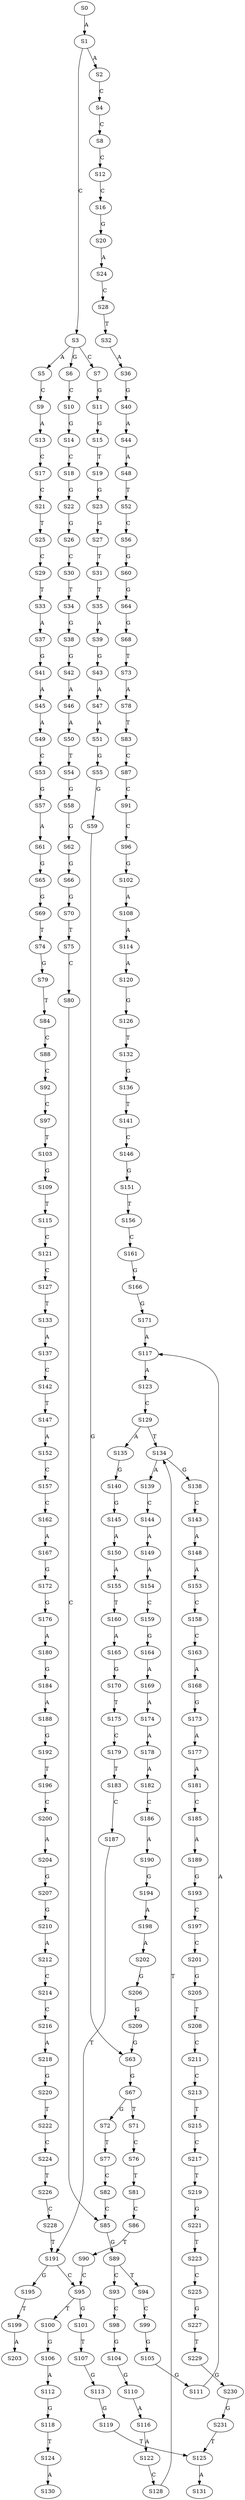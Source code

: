 strict digraph  {
	S0 -> S1 [ label = A ];
	S1 -> S2 [ label = A ];
	S1 -> S3 [ label = C ];
	S2 -> S4 [ label = C ];
	S3 -> S5 [ label = A ];
	S3 -> S6 [ label = G ];
	S3 -> S7 [ label = C ];
	S4 -> S8 [ label = C ];
	S5 -> S9 [ label = C ];
	S6 -> S10 [ label = C ];
	S7 -> S11 [ label = G ];
	S8 -> S12 [ label = C ];
	S9 -> S13 [ label = A ];
	S10 -> S14 [ label = G ];
	S11 -> S15 [ label = G ];
	S12 -> S16 [ label = C ];
	S13 -> S17 [ label = C ];
	S14 -> S18 [ label = C ];
	S15 -> S19 [ label = T ];
	S16 -> S20 [ label = G ];
	S17 -> S21 [ label = C ];
	S18 -> S22 [ label = G ];
	S19 -> S23 [ label = G ];
	S20 -> S24 [ label = A ];
	S21 -> S25 [ label = T ];
	S22 -> S26 [ label = G ];
	S23 -> S27 [ label = G ];
	S24 -> S28 [ label = C ];
	S25 -> S29 [ label = C ];
	S26 -> S30 [ label = C ];
	S27 -> S31 [ label = T ];
	S28 -> S32 [ label = T ];
	S29 -> S33 [ label = T ];
	S30 -> S34 [ label = T ];
	S31 -> S35 [ label = T ];
	S32 -> S36 [ label = A ];
	S33 -> S37 [ label = A ];
	S34 -> S38 [ label = G ];
	S35 -> S39 [ label = A ];
	S36 -> S40 [ label = G ];
	S37 -> S41 [ label = G ];
	S38 -> S42 [ label = G ];
	S39 -> S43 [ label = G ];
	S40 -> S44 [ label = A ];
	S41 -> S45 [ label = A ];
	S42 -> S46 [ label = A ];
	S43 -> S47 [ label = A ];
	S44 -> S48 [ label = A ];
	S45 -> S49 [ label = A ];
	S46 -> S50 [ label = A ];
	S47 -> S51 [ label = A ];
	S48 -> S52 [ label = T ];
	S49 -> S53 [ label = C ];
	S50 -> S54 [ label = T ];
	S51 -> S55 [ label = G ];
	S52 -> S56 [ label = C ];
	S53 -> S57 [ label = G ];
	S54 -> S58 [ label = G ];
	S55 -> S59 [ label = G ];
	S56 -> S60 [ label = G ];
	S57 -> S61 [ label = A ];
	S58 -> S62 [ label = G ];
	S59 -> S63 [ label = G ];
	S60 -> S64 [ label = G ];
	S61 -> S65 [ label = G ];
	S62 -> S66 [ label = G ];
	S63 -> S67 [ label = G ];
	S64 -> S68 [ label = G ];
	S65 -> S69 [ label = G ];
	S66 -> S70 [ label = G ];
	S67 -> S71 [ label = T ];
	S67 -> S72 [ label = G ];
	S68 -> S73 [ label = T ];
	S69 -> S74 [ label = T ];
	S70 -> S75 [ label = T ];
	S71 -> S76 [ label = C ];
	S72 -> S77 [ label = T ];
	S73 -> S78 [ label = A ];
	S74 -> S79 [ label = G ];
	S75 -> S80 [ label = C ];
	S76 -> S81 [ label = T ];
	S77 -> S82 [ label = C ];
	S78 -> S83 [ label = T ];
	S79 -> S84 [ label = T ];
	S80 -> S85 [ label = C ];
	S81 -> S86 [ label = C ];
	S82 -> S85 [ label = C ];
	S83 -> S87 [ label = C ];
	S84 -> S88 [ label = C ];
	S85 -> S89 [ label = G ];
	S86 -> S90 [ label = T ];
	S87 -> S91 [ label = C ];
	S88 -> S92 [ label = C ];
	S89 -> S93 [ label = C ];
	S89 -> S94 [ label = T ];
	S90 -> S95 [ label = C ];
	S91 -> S96 [ label = C ];
	S92 -> S97 [ label = C ];
	S93 -> S98 [ label = C ];
	S94 -> S99 [ label = C ];
	S95 -> S100 [ label = T ];
	S95 -> S101 [ label = G ];
	S96 -> S102 [ label = G ];
	S97 -> S103 [ label = T ];
	S98 -> S104 [ label = G ];
	S99 -> S105 [ label = G ];
	S100 -> S106 [ label = G ];
	S101 -> S107 [ label = T ];
	S102 -> S108 [ label = A ];
	S103 -> S109 [ label = G ];
	S104 -> S110 [ label = G ];
	S105 -> S111 [ label = G ];
	S106 -> S112 [ label = A ];
	S107 -> S113 [ label = G ];
	S108 -> S114 [ label = A ];
	S109 -> S115 [ label = T ];
	S110 -> S116 [ label = A ];
	S111 -> S117 [ label = A ];
	S112 -> S118 [ label = G ];
	S113 -> S119 [ label = G ];
	S114 -> S120 [ label = A ];
	S115 -> S121 [ label = C ];
	S116 -> S122 [ label = A ];
	S117 -> S123 [ label = A ];
	S118 -> S124 [ label = T ];
	S119 -> S125 [ label = T ];
	S120 -> S126 [ label = G ];
	S121 -> S127 [ label = C ];
	S122 -> S128 [ label = C ];
	S123 -> S129 [ label = C ];
	S124 -> S130 [ label = A ];
	S125 -> S131 [ label = A ];
	S126 -> S132 [ label = T ];
	S127 -> S133 [ label = T ];
	S128 -> S134 [ label = T ];
	S129 -> S135 [ label = A ];
	S129 -> S134 [ label = T ];
	S132 -> S136 [ label = G ];
	S133 -> S137 [ label = A ];
	S134 -> S138 [ label = G ];
	S134 -> S139 [ label = A ];
	S135 -> S140 [ label = G ];
	S136 -> S141 [ label = T ];
	S137 -> S142 [ label = C ];
	S138 -> S143 [ label = C ];
	S139 -> S144 [ label = C ];
	S140 -> S145 [ label = G ];
	S141 -> S146 [ label = C ];
	S142 -> S147 [ label = T ];
	S143 -> S148 [ label = A ];
	S144 -> S149 [ label = A ];
	S145 -> S150 [ label = A ];
	S146 -> S151 [ label = G ];
	S147 -> S152 [ label = A ];
	S148 -> S153 [ label = A ];
	S149 -> S154 [ label = A ];
	S150 -> S155 [ label = A ];
	S151 -> S156 [ label = T ];
	S152 -> S157 [ label = C ];
	S153 -> S158 [ label = C ];
	S154 -> S159 [ label = C ];
	S155 -> S160 [ label = T ];
	S156 -> S161 [ label = C ];
	S157 -> S162 [ label = C ];
	S158 -> S163 [ label = C ];
	S159 -> S164 [ label = G ];
	S160 -> S165 [ label = A ];
	S161 -> S166 [ label = G ];
	S162 -> S167 [ label = A ];
	S163 -> S168 [ label = A ];
	S164 -> S169 [ label = A ];
	S165 -> S170 [ label = G ];
	S166 -> S171 [ label = G ];
	S167 -> S172 [ label = G ];
	S168 -> S173 [ label = G ];
	S169 -> S174 [ label = A ];
	S170 -> S175 [ label = T ];
	S171 -> S117 [ label = A ];
	S172 -> S176 [ label = G ];
	S173 -> S177 [ label = A ];
	S174 -> S178 [ label = A ];
	S175 -> S179 [ label = C ];
	S176 -> S180 [ label = A ];
	S177 -> S181 [ label = A ];
	S178 -> S182 [ label = A ];
	S179 -> S183 [ label = T ];
	S180 -> S184 [ label = G ];
	S181 -> S185 [ label = C ];
	S182 -> S186 [ label = C ];
	S183 -> S187 [ label = C ];
	S184 -> S188 [ label = A ];
	S185 -> S189 [ label = A ];
	S186 -> S190 [ label = A ];
	S187 -> S191 [ label = T ];
	S188 -> S192 [ label = G ];
	S189 -> S193 [ label = G ];
	S190 -> S194 [ label = G ];
	S191 -> S95 [ label = C ];
	S191 -> S195 [ label = G ];
	S192 -> S196 [ label = T ];
	S193 -> S197 [ label = C ];
	S194 -> S198 [ label = A ];
	S195 -> S199 [ label = T ];
	S196 -> S200 [ label = C ];
	S197 -> S201 [ label = C ];
	S198 -> S202 [ label = A ];
	S199 -> S203 [ label = A ];
	S200 -> S204 [ label = A ];
	S201 -> S205 [ label = G ];
	S202 -> S206 [ label = G ];
	S204 -> S207 [ label = G ];
	S205 -> S208 [ label = T ];
	S206 -> S209 [ label = G ];
	S207 -> S210 [ label = G ];
	S208 -> S211 [ label = C ];
	S209 -> S63 [ label = G ];
	S210 -> S212 [ label = A ];
	S211 -> S213 [ label = C ];
	S212 -> S214 [ label = C ];
	S213 -> S215 [ label = T ];
	S214 -> S216 [ label = C ];
	S215 -> S217 [ label = C ];
	S216 -> S218 [ label = A ];
	S217 -> S219 [ label = T ];
	S218 -> S220 [ label = G ];
	S219 -> S221 [ label = G ];
	S220 -> S222 [ label = T ];
	S221 -> S223 [ label = T ];
	S222 -> S224 [ label = C ];
	S223 -> S225 [ label = C ];
	S224 -> S226 [ label = T ];
	S225 -> S227 [ label = G ];
	S226 -> S228 [ label = C ];
	S227 -> S229 [ label = T ];
	S228 -> S191 [ label = T ];
	S229 -> S230 [ label = G ];
	S230 -> S231 [ label = G ];
	S231 -> S125 [ label = T ];
}
